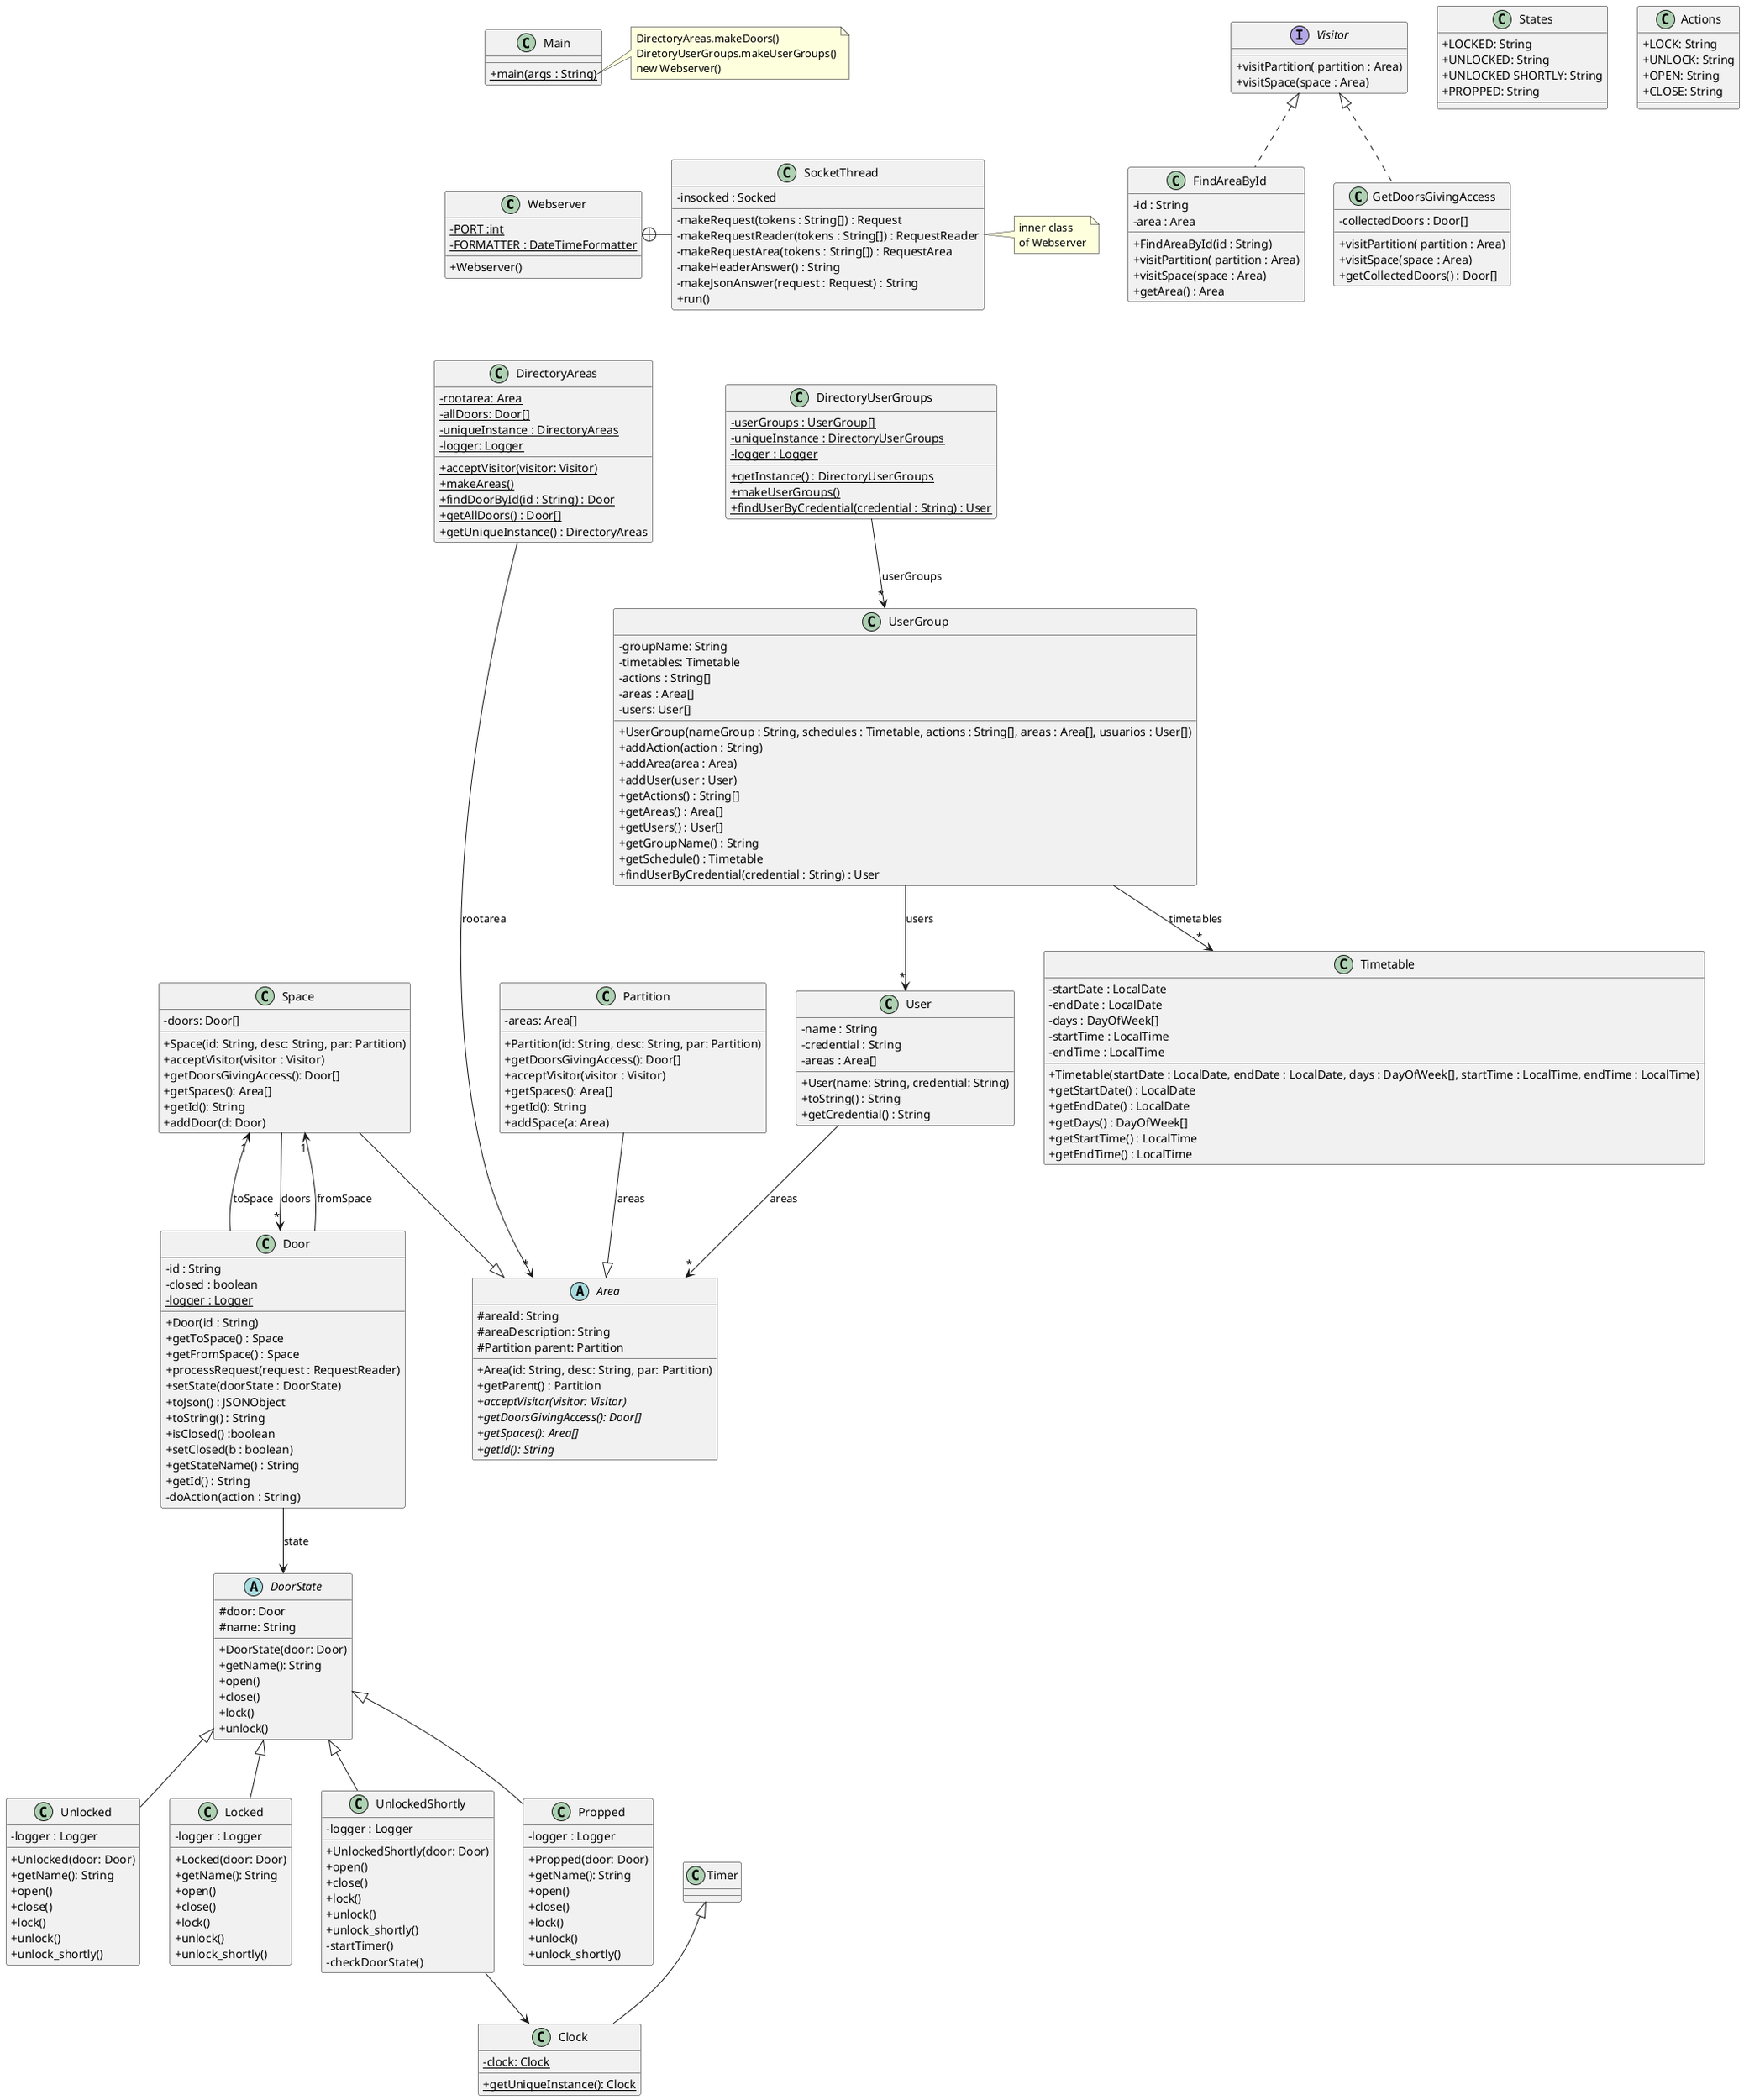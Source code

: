 @startuml
'https://plantuml.com/class-diagram
skinparam classAttributeIconSize 0

class Webserver {
    - {static} PORT :int
    - {static} FORMATTER : DateTimeFormatter
    + Webserver()
}

class SocketThread {
    - insocked : Socked
    - makeRequest(tokens : String[]) : Request
    - makeRequestReader(tokens : String[]) : RequestReader
    - makeRequestArea(tokens : String[]) : RequestArea
    - makeHeaderAnswer() : String
    - makeJsonAnswer(request : Request) : String
    + run()
}

Webserver +-right- SocketThread

note right of SocketThread
inner class
of Webserver
end note

class DirectoryAreas {
    - {static} rootarea: Area
    - {static} allDoors: Door[]
    - {static} uniqueInstance : DirectoryAreas
    - {static} logger: Logger
    + {static} acceptVisitor(visitor: Visitor)
    + {static} makeAreas()
    + {static} findDoorById(id : String) : Door
    + {static} getAllDoors() : Door[]
    + {static} getUniqueInstance() : DirectoryAreas
}

interface Visitor {
    + visitPartition( partition : Area)
    + visitSpace(space : Area)
}

class FindAreaById implements Visitor {
    - id : String
    - area : Area
    + FindAreaById(id : String)
    + visitPartition( partition : Area)
    + visitSpace(space : Area)
    + getArea() : Area
}

class GetDoorsGivingAccess implements Visitor {
    - collectedDoors : Door[]
    + visitPartition( partition : Area)
    + visitSpace(space : Area)
    + getCollectedDoors() : Door[]
}

abstract class Area{
    #areaId: String
    #areaDescription: String
    #Partition parent: Partition

    + Area(id: String, desc: String, par: Partition)
    + getParent() : Partition
    + {abstract} acceptVisitor(visitor: Visitor)
    + {abstract} getDoorsGivingAccess(): Door[]
    + {abstract} getSpaces(): Area[]
    + {abstract} getId(): String
}

DirectoryAreas --> "*" Area : "rootarea"

class Partition{
    - areas: Area[]
    + Partition(id: String, desc: String, par: Partition)
    + getDoorsGivingAccess(): Door[]
    + acceptVisitor(visitor : Visitor)
    + getSpaces(): Area[]
    + getId(): String
    + addSpace(a: Area)
}

Partition --|> Area : "areas"

class Space{
    - doors: Door[]
    + Space(id: String, desc: String, par: Partition)
    + acceptVisitor(visitor : Visitor)
    + getDoorsGivingAccess(): Door[]
    + getSpaces(): Area[]
    + getId(): String
    + addDoor(d: Door)
}

Space --|> Area
Space --> "*" Door : "doors"
Door --> "1" Space : "fromSpace"
Door --> "1" Space : "toSpace"

class Door {
    - id : String
    - closed : boolean
    - {static} logger : Logger
    + Door(id : String)
    + getToSpace() : Space
    + getFromSpace() : Space
    + processRequest(request : RequestReader)
    + setState(doorState : DoorState)
    + toJson() : JSONObject
    + toString() : String
    + isClosed() :boolean
    + setClosed(b : boolean)
    + getStateName() : String
    + getId() : String
    - doAction(action : String)
}

Door --> DoorState : "state"

abstract class DoorState{
    #door: Door
    #name: String
    +DoorState(door: Door)
    +getName(): String
    +open()
    +close()
    +lock()
    +unlock()
}

DoorState <|-- Unlocked

class Unlocked {
    - logger : Logger
    +Unlocked(door: Door)
    +getName(): String
    +open()
    +close()
    +lock()
    +unlock()
    +unlock_shortly()
}

DoorState <|-- Locked

class Locked{
    -logger : Logger
    +Locked(door: Door)
    +getName(): String
    +open()
    +close()
    +lock()
    +unlock()
    +unlock_shortly()
}

class UnlockedShortly {
    - logger : Logger
    +UnlockedShortly(door: Door)
    +open()
    +close()
    +lock()
    +unlock()
    +unlock_shortly()
    -startTimer()
    -checkDoorState()
}

class Propped {
    - logger : Logger
    +Propped(door: Door)
    +getName(): String
    +open()
    +close()
    +lock()
    +unlock()
    +unlock_shortly()
}

DoorState <|-- Propped
DoorState <|-- UnlockedShortly

class DirectoryUserGroups {
    - {static} userGroups : UserGroup[]
    - {static} uniqueInstance : DirectoryUserGroups
    - {static} logger : Logger
    + {static} getInstance() : DirectoryUserGroups
    + {static} makeUserGroups()
    + {static} findUserByCredential(credential : String) : User
}

class UserGroup{
    - groupName: String
    - timetables: Timetable
    - actions : String[]
    - areas : Area[]
    - users: User[]

    + UserGroup(nameGroup : String, schedules : Timetable, actions : String[], areas : Area[], usuarios : User[])
    + addAction(action : String)
    + addArea(area : Area)
    + addUser(user : User)
    + getActions() : String[]
    + getAreas() : Area[]
    + getUsers() : User[]
    + getGroupName() : String
    + getSchedule() : Timetable
    + findUserByCredential(credential : String) : User
}

class User {
    - name : String
    - credential : String
    - areas : Area[]
    + User(name: String, credential: String)
    + toString() : String
    + getCredential() : String
}

DirectoryUserGroups --> "*" UserGroup : "userGroups"
UserGroup --> "*" User : "users"

class Timetable {
    - startDate : LocalDate
    - endDate : LocalDate
    - days : DayOfWeek[]
    - startTime : LocalTime
    - endTime : LocalTime

    + Timetable(startDate : LocalDate, endDate : LocalDate, days : DayOfWeek[], startTime : LocalTime, endTime : LocalTime)
    + getStartDate() : LocalDate
    + getEndDate() : LocalDate
    + getDays() : DayOfWeek[]
    + getStartTime() : LocalTime
    + getEndTime() : LocalTime
}

UserGroup --> "*" Timetable : "timetables"
User --> "*" Area : "areas"

class States{
    +LOCKED: String
    +UNLOCKED: String
    +UNLOCKED SHORTLY: String
    +PROPPED: String
    }

class Actions {
    +LOCK: String
    +UNLOCK: String
    +OPEN: String
    +CLOSE: String
}

class Main {
    + {static} main(args : String)
}

class Clock extends Timer {
  - {static} clock: Clock

  + {static} getUniqueInstance(): Clock
}

UnlockedShortly --> Clock

note right of Main::main
DirectoryAreas.makeDoors()
DiretoryUserGroups.makeUserGroups()
new Webserver()
end note

Main -[hidden]down- Webserver
Webserver -[hidden]down- DirectoryAreas
DirectoryAreas -[hidden]right- DirectoryUserGroups
@enduml